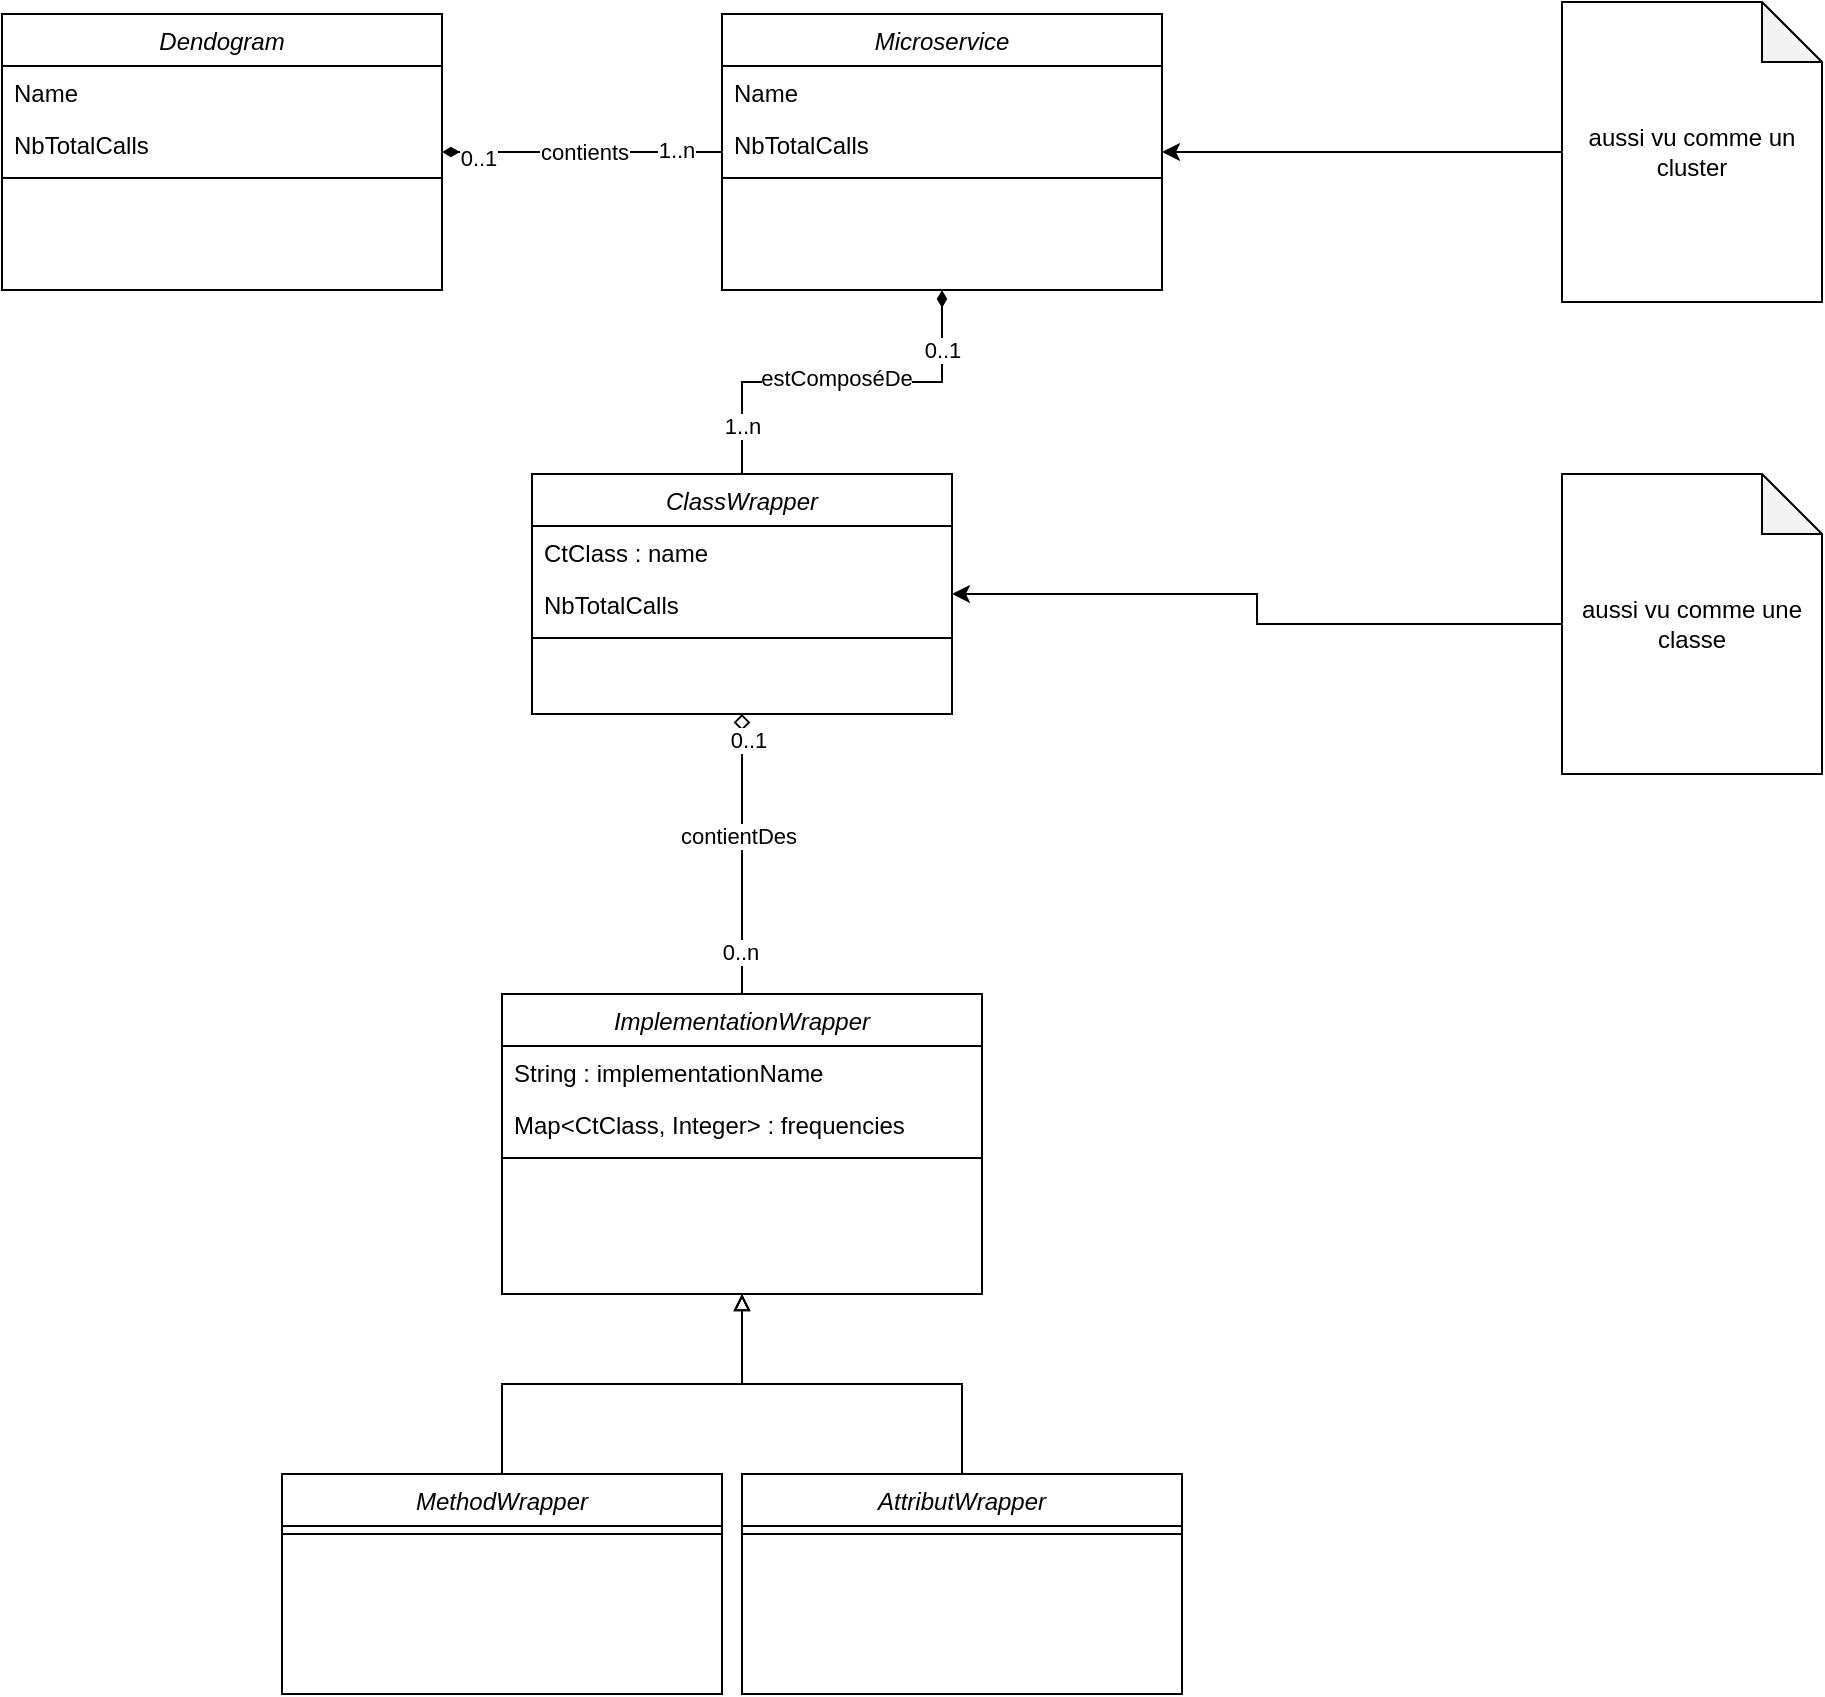 <mxfile version="24.0.4" type="device">
  <diagram id="C5RBs43oDa-KdzZeNtuy" name="Page-1">
    <mxGraphModel dx="1050" dy="629" grid="1" gridSize="10" guides="1" tooltips="1" connect="1" arrows="1" fold="1" page="1" pageScale="1" pageWidth="827" pageHeight="1169" math="0" shadow="0">
      <root>
        <mxCell id="WIyWlLk6GJQsqaUBKTNV-0" />
        <mxCell id="WIyWlLk6GJQsqaUBKTNV-1" parent="WIyWlLk6GJQsqaUBKTNV-0" />
        <mxCell id="owG_Xo9WPPUD8iAeVjHg-11" style="edgeStyle=orthogonalEdgeStyle;rounded=0;orthogonalLoop=1;jettySize=auto;html=1;startArrow=diamondThin;startFill=1;endArrow=none;endFill=0;" edge="1" parent="WIyWlLk6GJQsqaUBKTNV-1" source="owG_Xo9WPPUD8iAeVjHg-0" target="owG_Xo9WPPUD8iAeVjHg-6">
          <mxGeometry relative="1" as="geometry" />
        </mxCell>
        <mxCell id="owG_Xo9WPPUD8iAeVjHg-12" value="1..n" style="edgeLabel;html=1;align=center;verticalAlign=middle;resizable=0;points=[];" vertex="1" connectable="0" parent="owG_Xo9WPPUD8iAeVjHg-11">
          <mxGeometry x="0.665" y="1" relative="1" as="geometry">
            <mxPoint as="offset" />
          </mxGeometry>
        </mxCell>
        <mxCell id="owG_Xo9WPPUD8iAeVjHg-13" value="0..1" style="edgeLabel;html=1;align=center;verticalAlign=middle;resizable=0;points=[];" vertex="1" connectable="0" parent="owG_Xo9WPPUD8iAeVjHg-11">
          <mxGeometry x="-0.745" y="-3" relative="1" as="geometry">
            <mxPoint as="offset" />
          </mxGeometry>
        </mxCell>
        <mxCell id="owG_Xo9WPPUD8iAeVjHg-14" value="contients" style="edgeLabel;html=1;align=center;verticalAlign=middle;resizable=0;points=[];" vertex="1" connectable="0" parent="owG_Xo9WPPUD8iAeVjHg-11">
          <mxGeometry x="-0.174" relative="1" as="geometry">
            <mxPoint x="13" as="offset" />
          </mxGeometry>
        </mxCell>
        <mxCell id="owG_Xo9WPPUD8iAeVjHg-0" value="Dendogram" style="swimlane;fontStyle=2;align=center;verticalAlign=top;childLayout=stackLayout;horizontal=1;startSize=26;horizontalStack=0;resizeParent=1;resizeLast=0;collapsible=1;marginBottom=0;rounded=0;shadow=0;strokeWidth=1;" vertex="1" parent="WIyWlLk6GJQsqaUBKTNV-1">
          <mxGeometry x="300" y="200" width="220" height="138" as="geometry">
            <mxRectangle x="230" y="140" width="160" height="26" as="alternateBounds" />
          </mxGeometry>
        </mxCell>
        <mxCell id="owG_Xo9WPPUD8iAeVjHg-2" value="Name" style="text;align=left;verticalAlign=top;spacingLeft=4;spacingRight=4;overflow=hidden;rotatable=0;points=[[0,0.5],[1,0.5]];portConstraint=eastwest;rounded=0;shadow=0;html=0;" vertex="1" parent="owG_Xo9WPPUD8iAeVjHg-0">
          <mxGeometry y="26" width="220" height="26" as="geometry" />
        </mxCell>
        <mxCell id="owG_Xo9WPPUD8iAeVjHg-58" value="NbTotalCalls" style="text;align=left;verticalAlign=top;spacingLeft=4;spacingRight=4;overflow=hidden;rotatable=0;points=[[0,0.5],[1,0.5]];portConstraint=eastwest;rounded=0;shadow=0;html=0;" vertex="1" parent="owG_Xo9WPPUD8iAeVjHg-0">
          <mxGeometry y="52" width="220" height="26" as="geometry" />
        </mxCell>
        <mxCell id="owG_Xo9WPPUD8iAeVjHg-4" value="" style="line;html=1;strokeWidth=1;align=left;verticalAlign=middle;spacingTop=-1;spacingLeft=3;spacingRight=3;rotatable=0;labelPosition=right;points=[];portConstraint=eastwest;" vertex="1" parent="owG_Xo9WPPUD8iAeVjHg-0">
          <mxGeometry y="78" width="220" height="8" as="geometry" />
        </mxCell>
        <mxCell id="owG_Xo9WPPUD8iAeVjHg-22" style="edgeStyle=orthogonalEdgeStyle;rounded=0;orthogonalLoop=1;jettySize=auto;html=1;startArrow=diamondThin;startFill=1;endArrow=none;endFill=0;" edge="1" parent="WIyWlLk6GJQsqaUBKTNV-1" source="owG_Xo9WPPUD8iAeVjHg-6" target="owG_Xo9WPPUD8iAeVjHg-19">
          <mxGeometry relative="1" as="geometry" />
        </mxCell>
        <mxCell id="owG_Xo9WPPUD8iAeVjHg-23" value="estComposéDe" style="edgeLabel;html=1;align=center;verticalAlign=middle;resizable=0;points=[];" vertex="1" connectable="0" parent="owG_Xo9WPPUD8iAeVjHg-22">
          <mxGeometry x="0.029" y="-2" relative="1" as="geometry">
            <mxPoint as="offset" />
          </mxGeometry>
        </mxCell>
        <mxCell id="owG_Xo9WPPUD8iAeVjHg-24" value="1..n" style="edgeLabel;html=1;align=center;verticalAlign=middle;resizable=0;points=[];" vertex="1" connectable="0" parent="owG_Xo9WPPUD8iAeVjHg-22">
          <mxGeometry x="0.748" relative="1" as="geometry">
            <mxPoint as="offset" />
          </mxGeometry>
        </mxCell>
        <mxCell id="owG_Xo9WPPUD8iAeVjHg-25" value="0..1" style="edgeLabel;html=1;align=center;verticalAlign=middle;resizable=0;points=[];" vertex="1" connectable="0" parent="owG_Xo9WPPUD8iAeVjHg-22">
          <mxGeometry x="-0.69" relative="1" as="geometry">
            <mxPoint as="offset" />
          </mxGeometry>
        </mxCell>
        <mxCell id="owG_Xo9WPPUD8iAeVjHg-6" value="Microservice" style="swimlane;fontStyle=2;align=center;verticalAlign=top;childLayout=stackLayout;horizontal=1;startSize=26;horizontalStack=0;resizeParent=1;resizeLast=0;collapsible=1;marginBottom=0;rounded=0;shadow=0;strokeWidth=1;" vertex="1" parent="WIyWlLk6GJQsqaUBKTNV-1">
          <mxGeometry x="660" y="200" width="220" height="138" as="geometry">
            <mxRectangle x="230" y="140" width="160" height="26" as="alternateBounds" />
          </mxGeometry>
        </mxCell>
        <mxCell id="owG_Xo9WPPUD8iAeVjHg-18" value="Name" style="text;align=left;verticalAlign=top;spacingLeft=4;spacingRight=4;overflow=hidden;rotatable=0;points=[[0,0.5],[1,0.5]];portConstraint=eastwest;rounded=0;shadow=0;html=0;" vertex="1" parent="owG_Xo9WPPUD8iAeVjHg-6">
          <mxGeometry y="26" width="220" height="26" as="geometry" />
        </mxCell>
        <mxCell id="owG_Xo9WPPUD8iAeVjHg-60" value="NbTotalCalls" style="text;align=left;verticalAlign=top;spacingLeft=4;spacingRight=4;overflow=hidden;rotatable=0;points=[[0,0.5],[1,0.5]];portConstraint=eastwest;rounded=0;shadow=0;html=0;" vertex="1" parent="owG_Xo9WPPUD8iAeVjHg-6">
          <mxGeometry y="52" width="220" height="26" as="geometry" />
        </mxCell>
        <mxCell id="owG_Xo9WPPUD8iAeVjHg-9" value="" style="line;html=1;strokeWidth=1;align=left;verticalAlign=middle;spacingTop=-1;spacingLeft=3;spacingRight=3;rotatable=0;labelPosition=right;points=[];portConstraint=eastwest;" vertex="1" parent="owG_Xo9WPPUD8iAeVjHg-6">
          <mxGeometry y="78" width="220" height="8" as="geometry" />
        </mxCell>
        <mxCell id="owG_Xo9WPPUD8iAeVjHg-17" style="edgeStyle=orthogonalEdgeStyle;rounded=0;orthogonalLoop=1;jettySize=auto;html=1;" edge="1" parent="WIyWlLk6GJQsqaUBKTNV-1" source="owG_Xo9WPPUD8iAeVjHg-16" target="owG_Xo9WPPUD8iAeVjHg-6">
          <mxGeometry relative="1" as="geometry" />
        </mxCell>
        <mxCell id="owG_Xo9WPPUD8iAeVjHg-16" value="aussi vu comme un cluster" style="shape=note;whiteSpace=wrap;html=1;backgroundOutline=1;darkOpacity=0.05;" vertex="1" parent="WIyWlLk6GJQsqaUBKTNV-1">
          <mxGeometry x="1080" y="194" width="130" height="150" as="geometry" />
        </mxCell>
        <mxCell id="owG_Xo9WPPUD8iAeVjHg-44" style="edgeStyle=orthogonalEdgeStyle;rounded=0;orthogonalLoop=1;jettySize=auto;html=1;startArrow=diamond;startFill=0;endArrow=none;endFill=0;" edge="1" parent="WIyWlLk6GJQsqaUBKTNV-1" source="owG_Xo9WPPUD8iAeVjHg-19" target="owG_Xo9WPPUD8iAeVjHg-37">
          <mxGeometry relative="1" as="geometry" />
        </mxCell>
        <mxCell id="owG_Xo9WPPUD8iAeVjHg-45" value="0..n" style="edgeLabel;html=1;align=center;verticalAlign=middle;resizable=0;points=[];" vertex="1" connectable="0" parent="owG_Xo9WPPUD8iAeVjHg-44">
          <mxGeometry x="0.694" y="-1" relative="1" as="geometry">
            <mxPoint as="offset" />
          </mxGeometry>
        </mxCell>
        <mxCell id="owG_Xo9WPPUD8iAeVjHg-46" value="0..1" style="edgeLabel;html=1;align=center;verticalAlign=middle;resizable=0;points=[];" vertex="1" connectable="0" parent="owG_Xo9WPPUD8iAeVjHg-44">
          <mxGeometry x="-0.816" y="3" relative="1" as="geometry">
            <mxPoint as="offset" />
          </mxGeometry>
        </mxCell>
        <mxCell id="owG_Xo9WPPUD8iAeVjHg-47" value="contientDes" style="edgeLabel;html=1;align=center;verticalAlign=middle;resizable=0;points=[];" vertex="1" connectable="0" parent="owG_Xo9WPPUD8iAeVjHg-44">
          <mxGeometry x="-0.139" y="-2" relative="1" as="geometry">
            <mxPoint as="offset" />
          </mxGeometry>
        </mxCell>
        <mxCell id="owG_Xo9WPPUD8iAeVjHg-19" value="ClassWrapper" style="swimlane;fontStyle=2;align=center;verticalAlign=top;childLayout=stackLayout;horizontal=1;startSize=26;horizontalStack=0;resizeParent=1;resizeLast=0;collapsible=1;marginBottom=0;rounded=0;shadow=0;strokeWidth=1;" vertex="1" parent="WIyWlLk6GJQsqaUBKTNV-1">
          <mxGeometry x="565" y="430" width="210" height="120" as="geometry">
            <mxRectangle x="230" y="140" width="160" height="26" as="alternateBounds" />
          </mxGeometry>
        </mxCell>
        <mxCell id="owG_Xo9WPPUD8iAeVjHg-20" value="CtClass : name" style="text;align=left;verticalAlign=top;spacingLeft=4;spacingRight=4;overflow=hidden;rotatable=0;points=[[0,0.5],[1,0.5]];portConstraint=eastwest;rounded=0;shadow=0;html=0;" vertex="1" parent="owG_Xo9WPPUD8iAeVjHg-19">
          <mxGeometry y="26" width="210" height="26" as="geometry" />
        </mxCell>
        <mxCell id="owG_Xo9WPPUD8iAeVjHg-59" value="NbTotalCalls" style="text;align=left;verticalAlign=top;spacingLeft=4;spacingRight=4;overflow=hidden;rotatable=0;points=[[0,0.5],[1,0.5]];portConstraint=eastwest;rounded=0;shadow=0;html=0;" vertex="1" parent="owG_Xo9WPPUD8iAeVjHg-19">
          <mxGeometry y="52" width="210" height="26" as="geometry" />
        </mxCell>
        <mxCell id="owG_Xo9WPPUD8iAeVjHg-21" value="" style="line;html=1;strokeWidth=1;align=left;verticalAlign=middle;spacingTop=-1;spacingLeft=3;spacingRight=3;rotatable=0;labelPosition=right;points=[];portConstraint=eastwest;" vertex="1" parent="owG_Xo9WPPUD8iAeVjHg-19">
          <mxGeometry y="78" width="210" height="8" as="geometry" />
        </mxCell>
        <mxCell id="owG_Xo9WPPUD8iAeVjHg-27" style="edgeStyle=orthogonalEdgeStyle;rounded=0;orthogonalLoop=1;jettySize=auto;html=1;" edge="1" parent="WIyWlLk6GJQsqaUBKTNV-1" source="owG_Xo9WPPUD8iAeVjHg-26" target="owG_Xo9WPPUD8iAeVjHg-19">
          <mxGeometry relative="1" as="geometry" />
        </mxCell>
        <mxCell id="owG_Xo9WPPUD8iAeVjHg-26" value="aussi vu comme une classe" style="shape=note;whiteSpace=wrap;html=1;backgroundOutline=1;darkOpacity=0.05;" vertex="1" parent="WIyWlLk6GJQsqaUBKTNV-1">
          <mxGeometry x="1080" y="430" width="130" height="150" as="geometry" />
        </mxCell>
        <mxCell id="owG_Xo9WPPUD8iAeVjHg-37" value="ImplementationWrapper" style="swimlane;fontStyle=2;align=center;verticalAlign=top;childLayout=stackLayout;horizontal=1;startSize=26;horizontalStack=0;resizeParent=1;resizeLast=0;collapsible=1;marginBottom=0;rounded=0;shadow=0;strokeWidth=1;" vertex="1" parent="WIyWlLk6GJQsqaUBKTNV-1">
          <mxGeometry x="550" y="690" width="240" height="150" as="geometry">
            <mxRectangle x="230" y="140" width="160" height="26" as="alternateBounds" />
          </mxGeometry>
        </mxCell>
        <mxCell id="owG_Xo9WPPUD8iAeVjHg-38" value="String : implementationName" style="text;align=left;verticalAlign=top;spacingLeft=4;spacingRight=4;overflow=hidden;rotatable=0;points=[[0,0.5],[1,0.5]];portConstraint=eastwest;rounded=0;shadow=0;html=0;" vertex="1" parent="owG_Xo9WPPUD8iAeVjHg-37">
          <mxGeometry y="26" width="240" height="26" as="geometry" />
        </mxCell>
        <mxCell id="owG_Xo9WPPUD8iAeVjHg-41" value="Map&lt;CtClass, Integer&gt; : frequencies" style="text;align=left;verticalAlign=top;spacingLeft=4;spacingRight=4;overflow=hidden;rotatable=0;points=[[0,0.5],[1,0.5]];portConstraint=eastwest;rounded=0;shadow=0;html=0;" vertex="1" parent="owG_Xo9WPPUD8iAeVjHg-37">
          <mxGeometry y="52" width="240" height="26" as="geometry" />
        </mxCell>
        <mxCell id="owG_Xo9WPPUD8iAeVjHg-43" value="" style="line;html=1;strokeWidth=1;align=left;verticalAlign=middle;spacingTop=-1;spacingLeft=3;spacingRight=3;rotatable=0;labelPosition=right;points=[];portConstraint=eastwest;" vertex="1" parent="owG_Xo9WPPUD8iAeVjHg-37">
          <mxGeometry y="78" width="240" height="8" as="geometry" />
        </mxCell>
        <mxCell id="owG_Xo9WPPUD8iAeVjHg-56" style="edgeStyle=orthogonalEdgeStyle;rounded=0;orthogonalLoop=1;jettySize=auto;html=1;endArrow=block;endFill=0;" edge="1" parent="WIyWlLk6GJQsqaUBKTNV-1" source="owG_Xo9WPPUD8iAeVjHg-48" target="owG_Xo9WPPUD8iAeVjHg-37">
          <mxGeometry relative="1" as="geometry" />
        </mxCell>
        <mxCell id="owG_Xo9WPPUD8iAeVjHg-48" value="MethodWrapper" style="swimlane;fontStyle=2;align=center;verticalAlign=top;childLayout=stackLayout;horizontal=1;startSize=26;horizontalStack=0;resizeParent=1;resizeLast=0;collapsible=1;marginBottom=0;rounded=0;shadow=0;strokeWidth=1;" vertex="1" parent="WIyWlLk6GJQsqaUBKTNV-1">
          <mxGeometry x="440" y="930" width="220" height="110" as="geometry">
            <mxRectangle x="230" y="140" width="160" height="26" as="alternateBounds" />
          </mxGeometry>
        </mxCell>
        <mxCell id="owG_Xo9WPPUD8iAeVjHg-51" value="" style="line;html=1;strokeWidth=1;align=left;verticalAlign=middle;spacingTop=-1;spacingLeft=3;spacingRight=3;rotatable=0;labelPosition=right;points=[];portConstraint=eastwest;" vertex="1" parent="owG_Xo9WPPUD8iAeVjHg-48">
          <mxGeometry y="26" width="220" height="8" as="geometry" />
        </mxCell>
        <mxCell id="owG_Xo9WPPUD8iAeVjHg-57" style="edgeStyle=orthogonalEdgeStyle;rounded=0;orthogonalLoop=1;jettySize=auto;html=1;endArrow=block;endFill=0;" edge="1" parent="WIyWlLk6GJQsqaUBKTNV-1" source="owG_Xo9WPPUD8iAeVjHg-52" target="owG_Xo9WPPUD8iAeVjHg-37">
          <mxGeometry relative="1" as="geometry" />
        </mxCell>
        <mxCell id="owG_Xo9WPPUD8iAeVjHg-52" value="AttributWrapper" style="swimlane;fontStyle=2;align=center;verticalAlign=top;childLayout=stackLayout;horizontal=1;startSize=26;horizontalStack=0;resizeParent=1;resizeLast=0;collapsible=1;marginBottom=0;rounded=0;shadow=0;strokeWidth=1;" vertex="1" parent="WIyWlLk6GJQsqaUBKTNV-1">
          <mxGeometry x="670" y="930" width="220" height="110" as="geometry">
            <mxRectangle x="230" y="140" width="160" height="26" as="alternateBounds" />
          </mxGeometry>
        </mxCell>
        <mxCell id="owG_Xo9WPPUD8iAeVjHg-55" value="" style="line;html=1;strokeWidth=1;align=left;verticalAlign=middle;spacingTop=-1;spacingLeft=3;spacingRight=3;rotatable=0;labelPosition=right;points=[];portConstraint=eastwest;" vertex="1" parent="owG_Xo9WPPUD8iAeVjHg-52">
          <mxGeometry y="26" width="220" height="8" as="geometry" />
        </mxCell>
      </root>
    </mxGraphModel>
  </diagram>
</mxfile>
